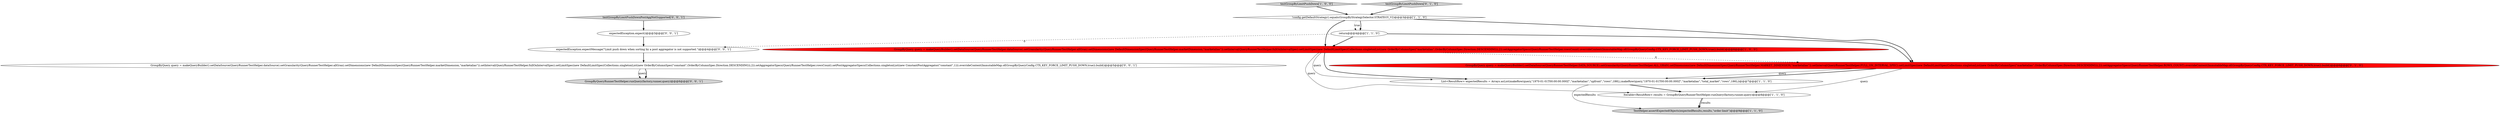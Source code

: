 digraph {
1 [style = filled, label = "testGroupByLimitPushDown['1', '0', '0']", fillcolor = lightgray, shape = diamond image = "AAA0AAABBB1BBB"];
7 [style = filled, label = "testGroupByLimitPushDown['0', '1', '0']", fillcolor = lightgray, shape = diamond image = "AAA0AAABBB2BBB"];
6 [style = filled, label = "TestHelper.assertExpectedObjects(expectedResults,results,\"order-limit\")@@@9@@@['1', '1', '0']", fillcolor = lightgray, shape = ellipse image = "AAA0AAABBB1BBB"];
11 [style = filled, label = "expectedException.expectMessage(\"Limit push down when sorting by a post aggregator is not supported.\")@@@4@@@['0', '0', '1']", fillcolor = white, shape = ellipse image = "AAA0AAABBB3BBB"];
13 [style = filled, label = "testGroupByLimitPushDownPostAggNotSupported['0', '0', '1']", fillcolor = lightgray, shape = diamond image = "AAA0AAABBB3BBB"];
3 [style = filled, label = "Iterable<ResultRow> results = GroupByQueryRunnerTestHelper.runQuery(factory,runner,query)@@@8@@@['1', '1', '0']", fillcolor = white, shape = ellipse image = "AAA0AAABBB1BBB"];
12 [style = filled, label = "GroupByQueryRunnerTestHelper.runQuery(factory,runner,query)@@@6@@@['0', '0', '1']", fillcolor = lightgray, shape = ellipse image = "AAA0AAABBB3BBB"];
0 [style = filled, label = "List<ResultRow> expectedResults = Arrays.asList(makeRow(query,\"1970-01-01T00:00:00.000Z\",\"marketalias\",\"upfront\",\"rows\",186L),makeRow(query,\"1970-01-01T00:00:00.000Z\",\"marketalias\",\"total_market\",\"rows\",186L))@@@7@@@['1', '1', '0']", fillcolor = white, shape = ellipse image = "AAA0AAABBB1BBB"];
8 [style = filled, label = "GroupByQuery query = makeQueryBuilder().setDataSource(QueryRunnerTestHelper.DATA_SOURCE).setGranularity(QueryRunnerTestHelper.ALL_GRAN).setDimensions(new DefaultDimensionSpec(QueryRunnerTestHelper.MARKET_DIMENSION,\"marketalias\")).setInterval(QueryRunnerTestHelper.FULL_ON_INTERVAL_SPEC).setLimitSpec(new DefaultLimitSpec(Collections.singletonList(new OrderByColumnSpec(\"marketalias\",OrderByColumnSpec.Direction.DESCENDING)),2)).setAggregatorSpecs(QueryRunnerTestHelper.ROWS_COUNT).overrideContext(ImmutableMap.of(GroupByQueryConfig.CTX_KEY_FORCE_LIMIT_PUSH_DOWN,true)).build()@@@6@@@['0', '1', '0']", fillcolor = red, shape = ellipse image = "AAA1AAABBB2BBB"];
10 [style = filled, label = "expectedException.expect()@@@3@@@['0', '0', '1']", fillcolor = white, shape = ellipse image = "AAA0AAABBB3BBB"];
5 [style = filled, label = "GroupByQuery query = makeQueryBuilder().setDataSource(QueryRunnerTestHelper.dataSource).setGranularity(QueryRunnerTestHelper.allGran).setDimensions(new DefaultDimensionSpec(QueryRunnerTestHelper.marketDimension,\"marketalias\")).setInterval(QueryRunnerTestHelper.fullOnIntervalSpec).setLimitSpec(new DefaultLimitSpec(Collections.singletonList(new OrderByColumnSpec(\"marketalias\",OrderByColumnSpec.Direction.DESCENDING)),2)).setAggregatorSpecs(QueryRunnerTestHelper.rowsCount).overrideContext(ImmutableMap.of(GroupByQueryConfig.CTX_KEY_FORCE_LIMIT_PUSH_DOWN,true)).build()@@@6@@@['1', '0', '0']", fillcolor = red, shape = ellipse image = "AAA1AAABBB1BBB"];
9 [style = filled, label = "GroupByQuery query = makeQueryBuilder().setDataSource(QueryRunnerTestHelper.dataSource).setGranularity(QueryRunnerTestHelper.allGran).setDimensions(new DefaultDimensionSpec(QueryRunnerTestHelper.marketDimension,\"marketalias\")).setInterval(QueryRunnerTestHelper.fullOnIntervalSpec).setLimitSpec(new DefaultLimitSpec(Collections.singletonList(new OrderByColumnSpec(\"constant\",OrderByColumnSpec.Direction.DESCENDING)),2)).setAggregatorSpecs(QueryRunnerTestHelper.rowsCount).setPostAggregatorSpecs(Collections.singletonList(new ConstantPostAggregator(\"constant\",1))).overrideContext(ImmutableMap.of(GroupByQueryConfig.CTX_KEY_FORCE_LIMIT_PUSH_DOWN,true)).build()@@@5@@@['0', '0', '1']", fillcolor = white, shape = ellipse image = "AAA0AAABBB3BBB"];
4 [style = filled, label = "return@@@4@@@['1', '1', '0']", fillcolor = white, shape = ellipse image = "AAA0AAABBB1BBB"];
2 [style = filled, label = "!config.getDefaultStrategy().equals(GroupByStrategySelector.STRATEGY_V2)@@@3@@@['1', '1', '0']", fillcolor = white, shape = diamond image = "AAA0AAABBB1BBB"];
0->3 [style = bold, label=""];
13->10 [style = bold, label=""];
8->3 [style = solid, label="query"];
8->0 [style = solid, label="query"];
3->6 [style = bold, label=""];
5->0 [style = solid, label="query"];
11->9 [style = bold, label=""];
2->4 [style = bold, label=""];
3->6 [style = solid, label="results"];
9->12 [style = solid, label="query"];
8->0 [style = bold, label=""];
5->0 [style = bold, label=""];
7->2 [style = bold, label=""];
2->4 [style = dotted, label="true"];
5->8 [style = dashed, label="0"];
5->3 [style = solid, label="query"];
4->8 [style = bold, label=""];
1->2 [style = bold, label=""];
9->12 [style = bold, label=""];
4->11 [style = dashed, label="0"];
0->6 [style = solid, label="expectedResults"];
4->5 [style = bold, label=""];
2->8 [style = bold, label=""];
2->5 [style = bold, label=""];
10->11 [style = bold, label=""];
}
